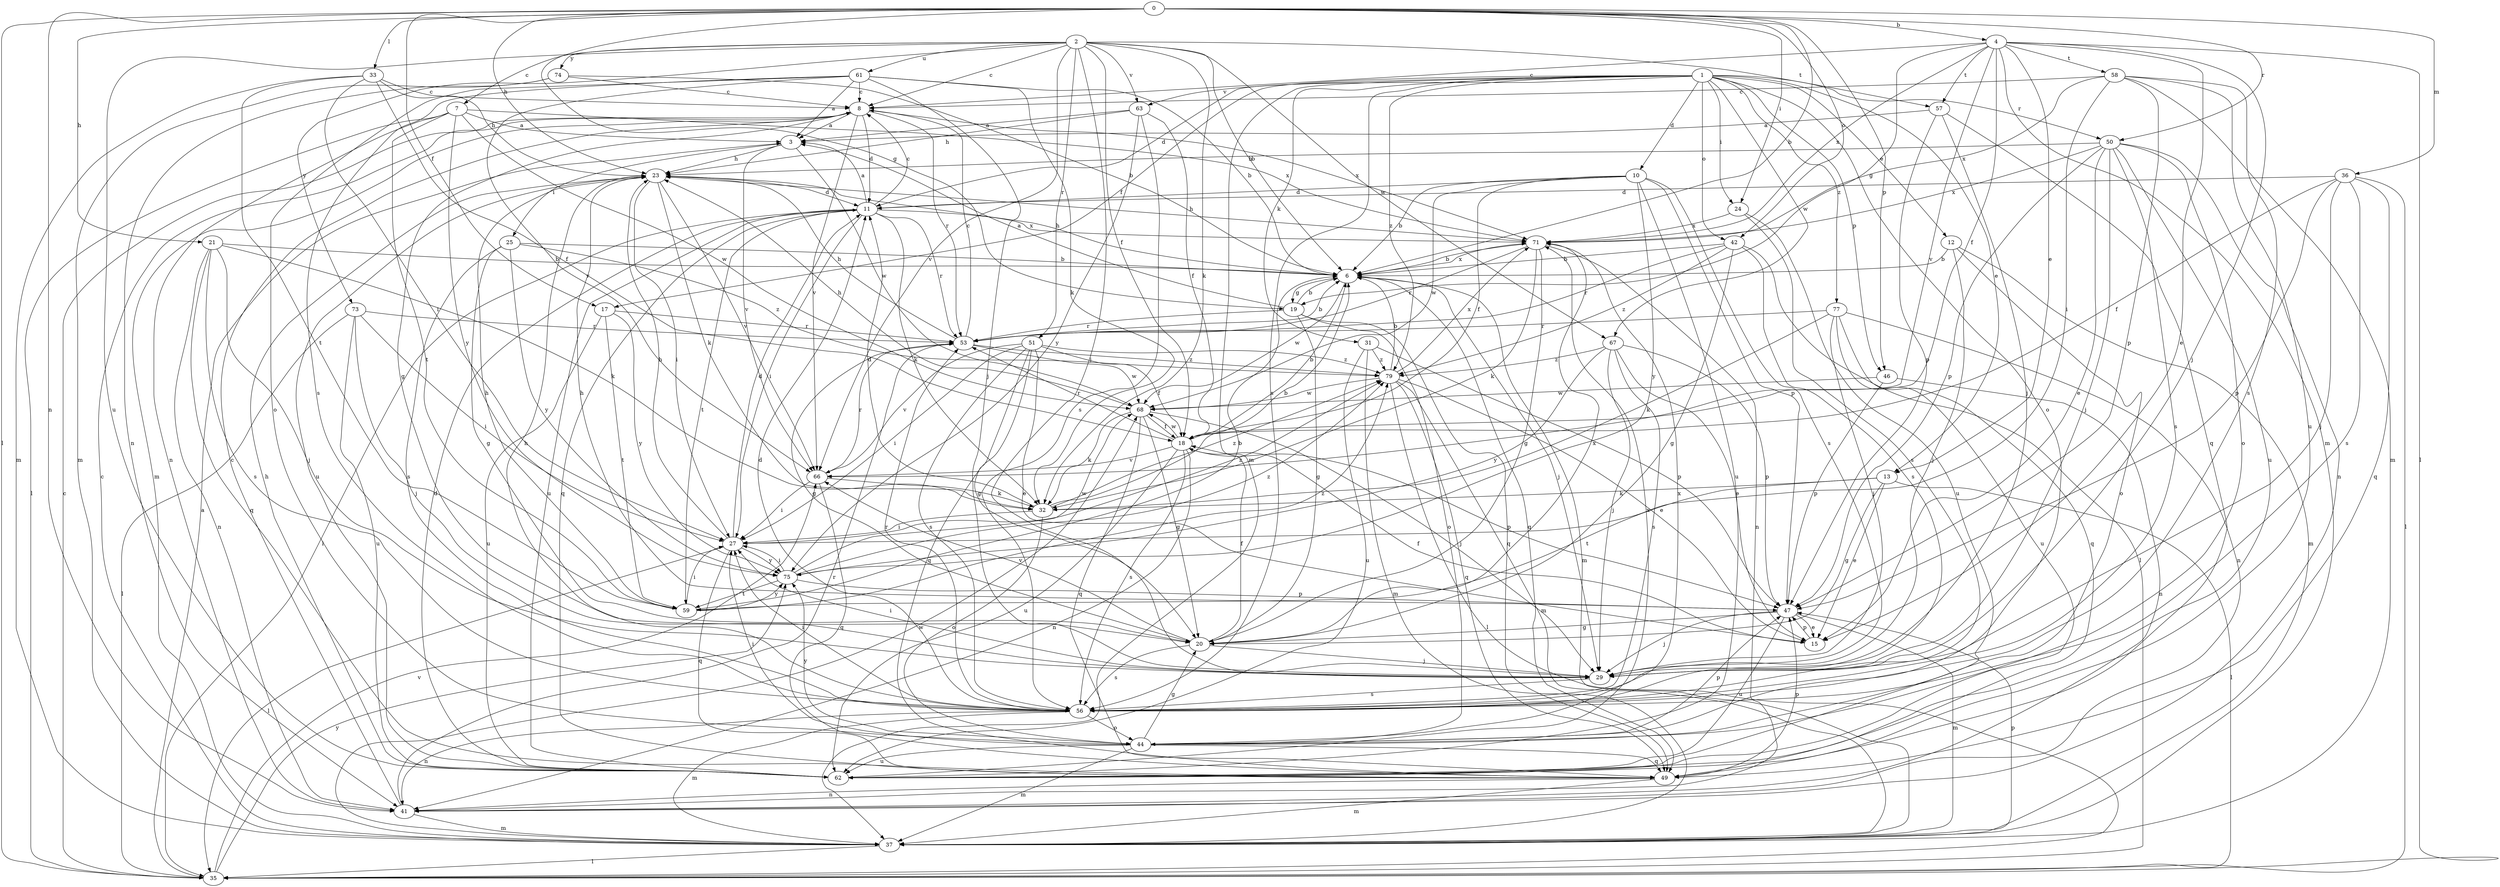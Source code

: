 strict digraph  {
0;
1;
2;
3;
4;
6;
7;
8;
10;
11;
12;
13;
15;
17;
18;
19;
20;
21;
23;
24;
25;
27;
29;
31;
32;
33;
35;
36;
37;
41;
42;
44;
46;
47;
49;
50;
51;
53;
56;
57;
58;
59;
61;
62;
63;
66;
67;
68;
71;
73;
74;
75;
77;
79;
0 -> 4  [label=b];
0 -> 6  [label=b];
0 -> 17  [label=f];
0 -> 19  [label=g];
0 -> 21  [label=h];
0 -> 23  [label=h];
0 -> 24  [label=i];
0 -> 33  [label=l];
0 -> 35  [label=l];
0 -> 36  [label=m];
0 -> 41  [label=n];
0 -> 42  [label=o];
0 -> 46  [label=p];
0 -> 50  [label=r];
1 -> 10  [label=d];
1 -> 11  [label=d];
1 -> 12  [label=e];
1 -> 13  [label=e];
1 -> 17  [label=f];
1 -> 24  [label=i];
1 -> 31  [label=k];
1 -> 37  [label=m];
1 -> 42  [label=o];
1 -> 44  [label=o];
1 -> 46  [label=p];
1 -> 50  [label=r];
1 -> 56  [label=s];
1 -> 63  [label=v];
1 -> 67  [label=w];
1 -> 77  [label=z];
1 -> 79  [label=z];
2 -> 6  [label=b];
2 -> 7  [label=c];
2 -> 8  [label=c];
2 -> 18  [label=f];
2 -> 29  [label=j];
2 -> 32  [label=k];
2 -> 51  [label=r];
2 -> 57  [label=t];
2 -> 61  [label=u];
2 -> 62  [label=u];
2 -> 63  [label=v];
2 -> 66  [label=v];
2 -> 67  [label=w];
2 -> 73  [label=y];
2 -> 74  [label=y];
3 -> 23  [label=h];
3 -> 25  [label=i];
3 -> 66  [label=v];
3 -> 68  [label=w];
4 -> 8  [label=c];
4 -> 13  [label=e];
4 -> 15  [label=e];
4 -> 18  [label=f];
4 -> 19  [label=g];
4 -> 29  [label=j];
4 -> 35  [label=l];
4 -> 37  [label=m];
4 -> 57  [label=t];
4 -> 58  [label=t];
4 -> 66  [label=v];
4 -> 71  [label=x];
6 -> 19  [label=g];
6 -> 23  [label=h];
6 -> 29  [label=j];
6 -> 37  [label=m];
6 -> 49  [label=q];
6 -> 68  [label=w];
6 -> 71  [label=x];
7 -> 3  [label=a];
7 -> 35  [label=l];
7 -> 41  [label=n];
7 -> 59  [label=t];
7 -> 68  [label=w];
7 -> 71  [label=x];
7 -> 75  [label=y];
8 -> 3  [label=a];
8 -> 11  [label=d];
8 -> 20  [label=g];
8 -> 37  [label=m];
8 -> 53  [label=r];
8 -> 66  [label=v];
8 -> 71  [label=x];
10 -> 6  [label=b];
10 -> 11  [label=d];
10 -> 18  [label=f];
10 -> 47  [label=p];
10 -> 56  [label=s];
10 -> 62  [label=u];
10 -> 68  [label=w];
10 -> 75  [label=y];
11 -> 3  [label=a];
11 -> 8  [label=c];
11 -> 27  [label=i];
11 -> 32  [label=k];
11 -> 35  [label=l];
11 -> 49  [label=q];
11 -> 53  [label=r];
11 -> 59  [label=t];
11 -> 62  [label=u];
11 -> 71  [label=x];
12 -> 6  [label=b];
12 -> 29  [label=j];
12 -> 37  [label=m];
12 -> 44  [label=o];
13 -> 15  [label=e];
13 -> 20  [label=g];
13 -> 32  [label=k];
13 -> 35  [label=l];
13 -> 59  [label=t];
15 -> 18  [label=f];
15 -> 47  [label=p];
17 -> 53  [label=r];
17 -> 59  [label=t];
17 -> 62  [label=u];
17 -> 75  [label=y];
18 -> 6  [label=b];
18 -> 41  [label=n];
18 -> 47  [label=p];
18 -> 53  [label=r];
18 -> 56  [label=s];
18 -> 62  [label=u];
18 -> 66  [label=v];
18 -> 68  [label=w];
19 -> 3  [label=a];
19 -> 6  [label=b];
19 -> 20  [label=g];
19 -> 44  [label=o];
19 -> 49  [label=q];
19 -> 53  [label=r];
20 -> 18  [label=f];
20 -> 29  [label=j];
20 -> 56  [label=s];
20 -> 66  [label=v];
20 -> 71  [label=x];
21 -> 6  [label=b];
21 -> 29  [label=j];
21 -> 32  [label=k];
21 -> 41  [label=n];
21 -> 49  [label=q];
21 -> 56  [label=s];
23 -> 11  [label=d];
23 -> 27  [label=i];
23 -> 32  [label=k];
23 -> 62  [label=u];
23 -> 66  [label=v];
24 -> 56  [label=s];
24 -> 62  [label=u];
24 -> 71  [label=x];
25 -> 6  [label=b];
25 -> 20  [label=g];
25 -> 56  [label=s];
25 -> 75  [label=y];
25 -> 79  [label=z];
27 -> 11  [label=d];
27 -> 23  [label=h];
27 -> 35  [label=l];
27 -> 49  [label=q];
27 -> 75  [label=y];
27 -> 79  [label=z];
29 -> 27  [label=i];
29 -> 56  [label=s];
31 -> 37  [label=m];
31 -> 47  [label=p];
31 -> 62  [label=u];
31 -> 79  [label=z];
32 -> 6  [label=b];
32 -> 11  [label=d];
32 -> 27  [label=i];
32 -> 44  [label=o];
32 -> 79  [label=z];
33 -> 8  [label=c];
33 -> 18  [label=f];
33 -> 23  [label=h];
33 -> 27  [label=i];
33 -> 37  [label=m];
33 -> 59  [label=t];
35 -> 3  [label=a];
35 -> 8  [label=c];
35 -> 66  [label=v];
35 -> 75  [label=y];
36 -> 11  [label=d];
36 -> 18  [label=f];
36 -> 29  [label=j];
36 -> 35  [label=l];
36 -> 47  [label=p];
36 -> 49  [label=q];
36 -> 56  [label=s];
37 -> 8  [label=c];
37 -> 35  [label=l];
37 -> 47  [label=p];
37 -> 68  [label=w];
41 -> 8  [label=c];
41 -> 37  [label=m];
41 -> 53  [label=r];
42 -> 6  [label=b];
42 -> 20  [label=g];
42 -> 35  [label=l];
42 -> 53  [label=r];
42 -> 56  [label=s];
42 -> 79  [label=z];
44 -> 20  [label=g];
44 -> 27  [label=i];
44 -> 37  [label=m];
44 -> 47  [label=p];
44 -> 49  [label=q];
44 -> 62  [label=u];
44 -> 71  [label=x];
44 -> 75  [label=y];
46 -> 41  [label=n];
46 -> 47  [label=p];
46 -> 68  [label=w];
47 -> 15  [label=e];
47 -> 20  [label=g];
47 -> 23  [label=h];
47 -> 29  [label=j];
47 -> 37  [label=m];
47 -> 62  [label=u];
49 -> 37  [label=m];
49 -> 41  [label=n];
49 -> 47  [label=p];
50 -> 15  [label=e];
50 -> 23  [label=h];
50 -> 29  [label=j];
50 -> 41  [label=n];
50 -> 44  [label=o];
50 -> 47  [label=p];
50 -> 56  [label=s];
50 -> 62  [label=u];
50 -> 71  [label=x];
51 -> 15  [label=e];
51 -> 18  [label=f];
51 -> 20  [label=g];
51 -> 27  [label=i];
51 -> 49  [label=q];
51 -> 56  [label=s];
51 -> 66  [label=v];
51 -> 79  [label=z];
53 -> 6  [label=b];
53 -> 8  [label=c];
53 -> 20  [label=g];
53 -> 23  [label=h];
53 -> 68  [label=w];
53 -> 79  [label=z];
56 -> 11  [label=d];
56 -> 23  [label=h];
56 -> 27  [label=i];
56 -> 37  [label=m];
56 -> 41  [label=n];
56 -> 44  [label=o];
56 -> 53  [label=r];
57 -> 3  [label=a];
57 -> 29  [label=j];
57 -> 47  [label=p];
57 -> 49  [label=q];
58 -> 8  [label=c];
58 -> 27  [label=i];
58 -> 37  [label=m];
58 -> 47  [label=p];
58 -> 56  [label=s];
58 -> 62  [label=u];
58 -> 71  [label=x];
59 -> 6  [label=b];
59 -> 23  [label=h];
59 -> 27  [label=i];
59 -> 75  [label=y];
59 -> 79  [label=z];
61 -> 3  [label=a];
61 -> 6  [label=b];
61 -> 8  [label=c];
61 -> 29  [label=j];
61 -> 32  [label=k];
61 -> 44  [label=o];
61 -> 56  [label=s];
61 -> 66  [label=v];
62 -> 11  [label=d];
62 -> 23  [label=h];
62 -> 71  [label=x];
63 -> 3  [label=a];
63 -> 18  [label=f];
63 -> 23  [label=h];
63 -> 56  [label=s];
63 -> 75  [label=y];
66 -> 27  [label=i];
66 -> 32  [label=k];
66 -> 49  [label=q];
66 -> 53  [label=r];
67 -> 15  [label=e];
67 -> 29  [label=j];
67 -> 47  [label=p];
67 -> 56  [label=s];
67 -> 75  [label=y];
67 -> 79  [label=z];
68 -> 18  [label=f];
68 -> 20  [label=g];
68 -> 23  [label=h];
68 -> 29  [label=j];
68 -> 32  [label=k];
68 -> 49  [label=q];
71 -> 6  [label=b];
71 -> 20  [label=g];
71 -> 23  [label=h];
71 -> 32  [label=k];
71 -> 41  [label=n];
71 -> 53  [label=r];
73 -> 27  [label=i];
73 -> 29  [label=j];
73 -> 35  [label=l];
73 -> 53  [label=r];
73 -> 62  [label=u];
74 -> 6  [label=b];
74 -> 8  [label=c];
74 -> 37  [label=m];
74 -> 41  [label=n];
75 -> 27  [label=i];
75 -> 47  [label=p];
75 -> 59  [label=t];
75 -> 68  [label=w];
75 -> 79  [label=z];
77 -> 29  [label=j];
77 -> 32  [label=k];
77 -> 41  [label=n];
77 -> 49  [label=q];
77 -> 53  [label=r];
77 -> 62  [label=u];
79 -> 6  [label=b];
79 -> 15  [label=e];
79 -> 35  [label=l];
79 -> 37  [label=m];
79 -> 49  [label=q];
79 -> 68  [label=w];
79 -> 71  [label=x];
}
